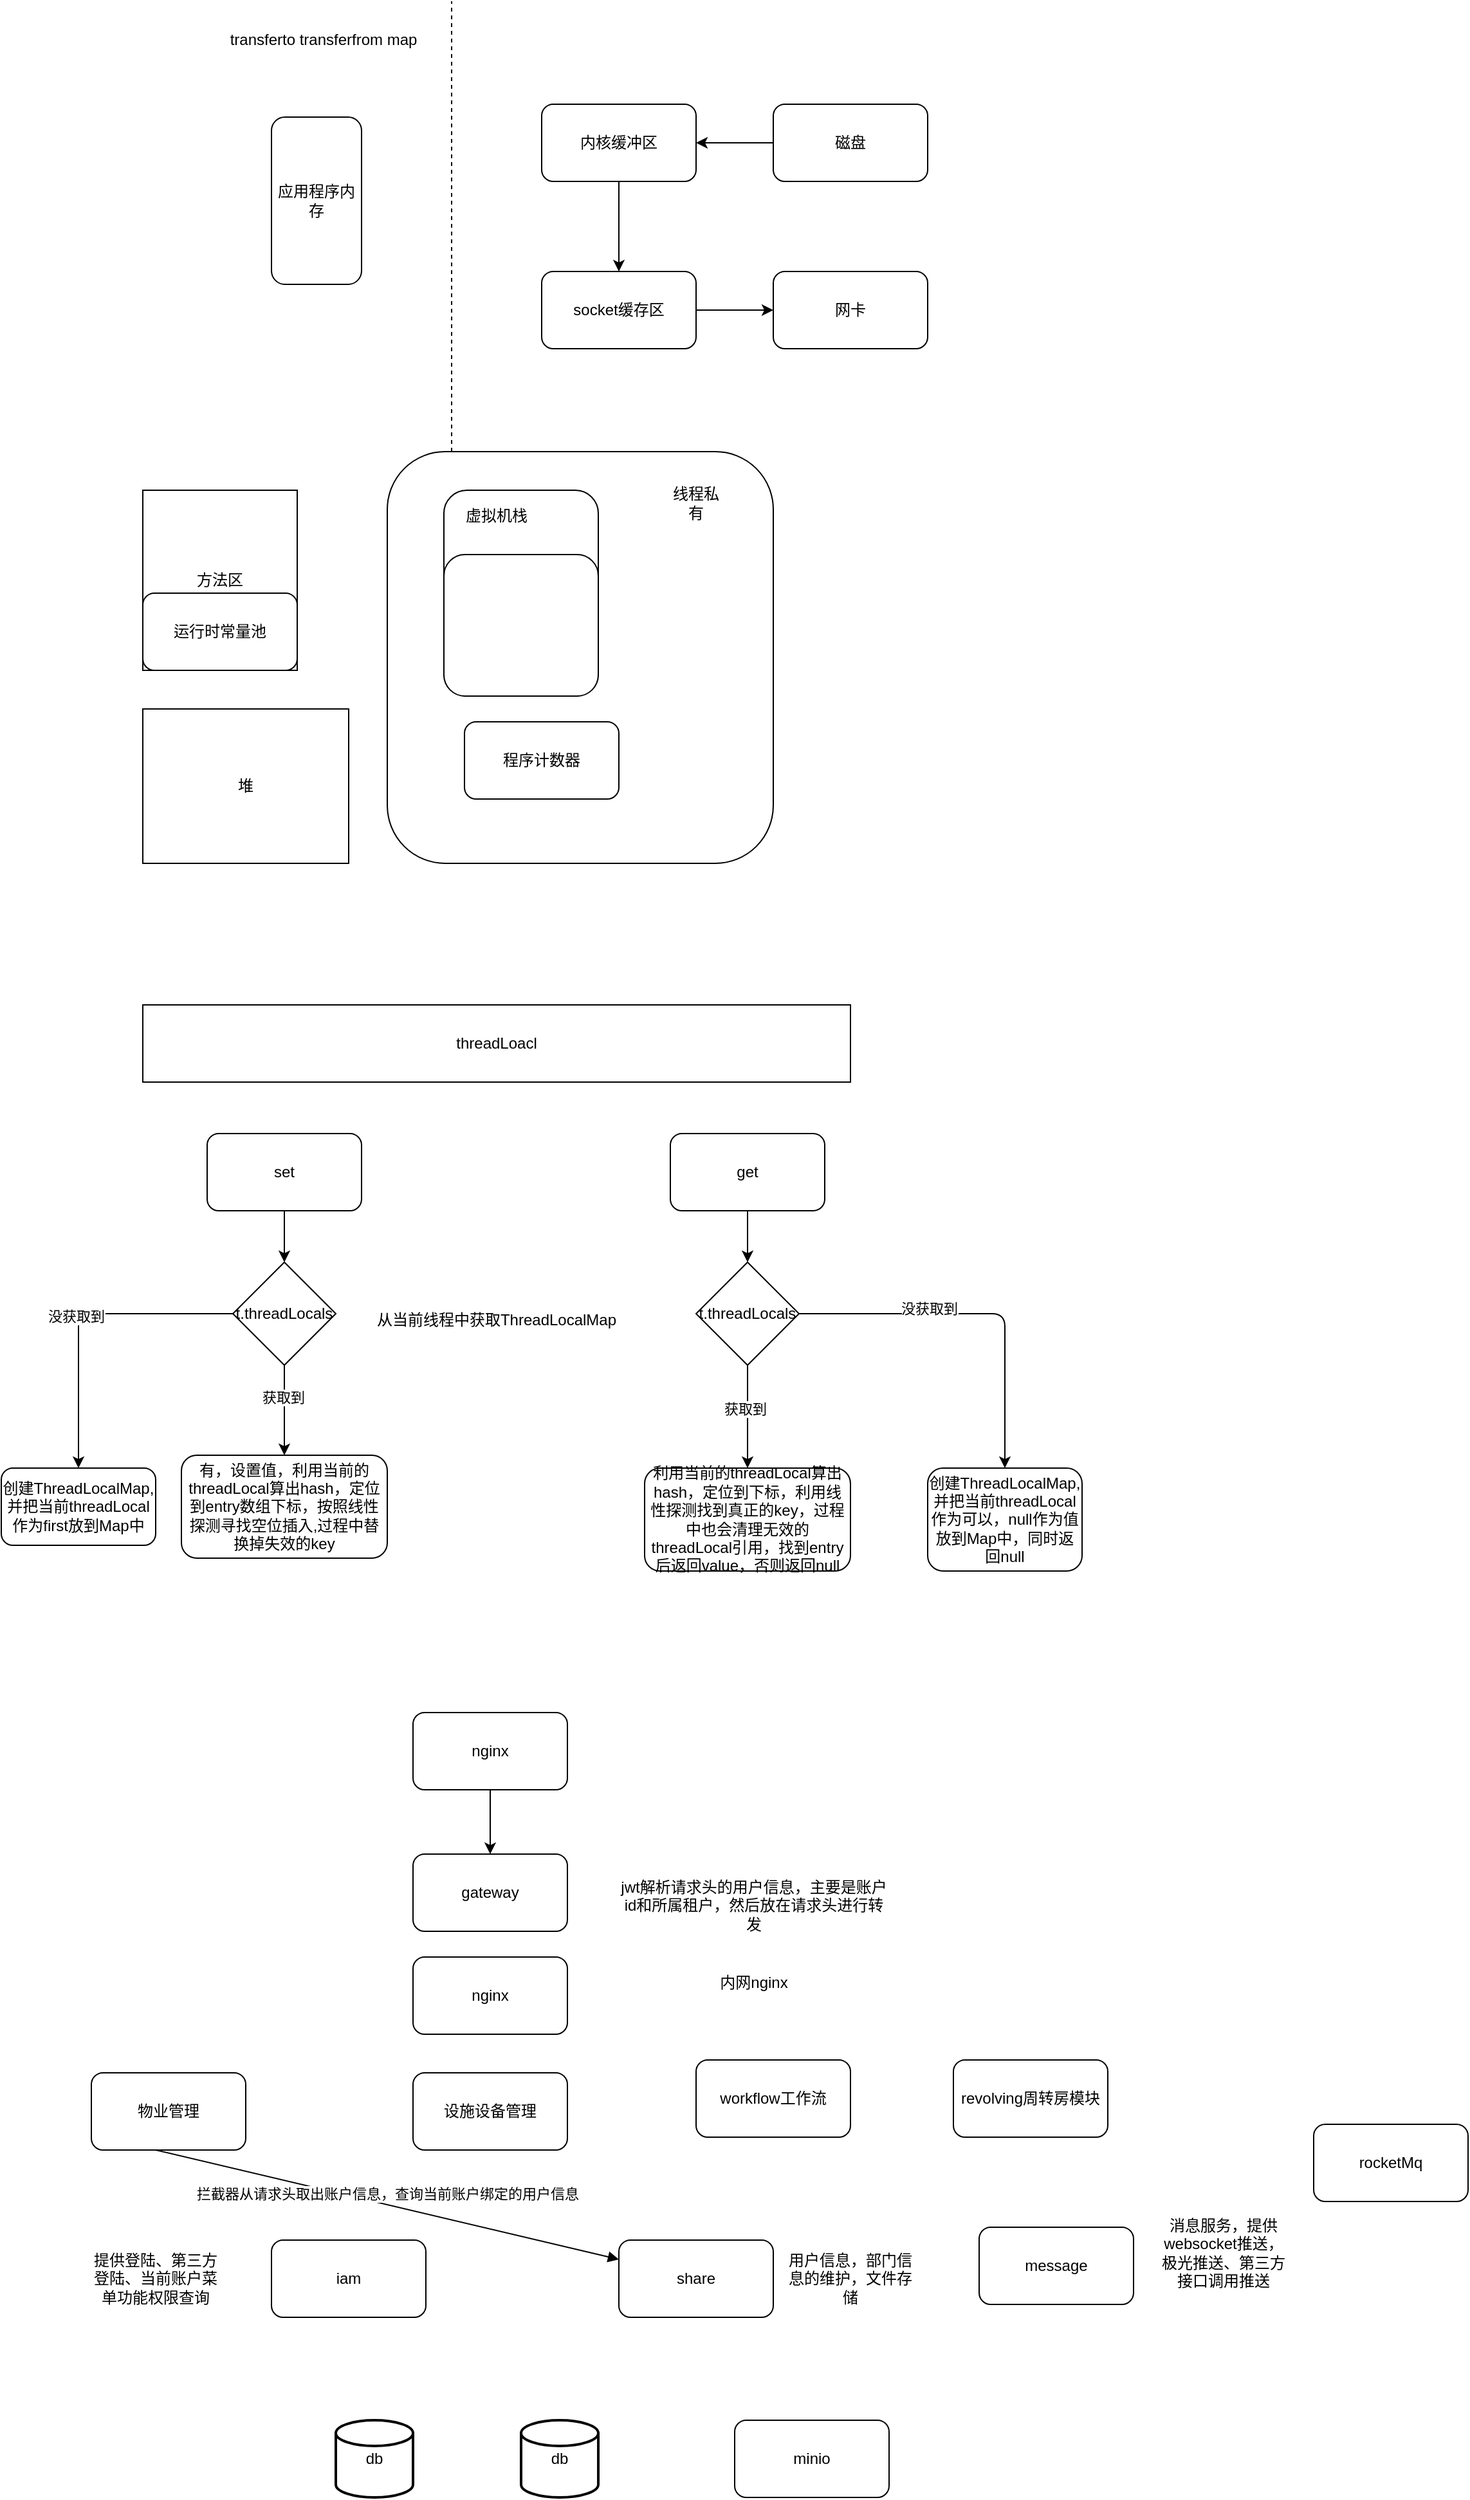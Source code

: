 <mxfile version="14.4.6" type="github">
  <diagram id="_t7BkViaL5DDX25aPvyo" name="Page-1">
    <mxGraphModel dx="946" dy="614" grid="1" gridSize="10" guides="1" tooltips="1" connect="1" arrows="1" fold="1" page="1" pageScale="1" pageWidth="827" pageHeight="1169" math="0" shadow="0">
      <root>
        <mxCell id="0" />
        <mxCell id="1" parent="0" />
        <mxCell id="EFO6HXJuC6sNuG9AyPNB-7" value="应用程序内存" style="rounded=1;whiteSpace=wrap;html=1;" vertex="1" parent="1">
          <mxGeometry x="220" y="120" width="70" height="130" as="geometry" />
        </mxCell>
        <mxCell id="EFO6HXJuC6sNuG9AyPNB-9" value="" style="endArrow=none;dashed=1;html=1;" edge="1" parent="1">
          <mxGeometry width="50" height="50" relative="1" as="geometry">
            <mxPoint x="360" y="380" as="sourcePoint" />
            <mxPoint x="360" y="30" as="targetPoint" />
          </mxGeometry>
        </mxCell>
        <mxCell id="EFO6HXJuC6sNuG9AyPNB-16" value="" style="edgeStyle=orthogonalEdgeStyle;rounded=0;orthogonalLoop=1;jettySize=auto;html=1;" edge="1" parent="1" source="EFO6HXJuC6sNuG9AyPNB-10" target="EFO6HXJuC6sNuG9AyPNB-11">
          <mxGeometry relative="1" as="geometry" />
        </mxCell>
        <mxCell id="EFO6HXJuC6sNuG9AyPNB-10" value="内核缓冲区" style="rounded=1;whiteSpace=wrap;html=1;" vertex="1" parent="1">
          <mxGeometry x="430" y="110" width="120" height="60" as="geometry" />
        </mxCell>
        <mxCell id="EFO6HXJuC6sNuG9AyPNB-15" value="" style="edgeStyle=orthogonalEdgeStyle;rounded=0;orthogonalLoop=1;jettySize=auto;html=1;" edge="1" parent="1" source="EFO6HXJuC6sNuG9AyPNB-11" target="EFO6HXJuC6sNuG9AyPNB-12">
          <mxGeometry relative="1" as="geometry" />
        </mxCell>
        <mxCell id="EFO6HXJuC6sNuG9AyPNB-11" value="socket缓存区" style="rounded=1;whiteSpace=wrap;html=1;" vertex="1" parent="1">
          <mxGeometry x="430" y="240" width="120" height="60" as="geometry" />
        </mxCell>
        <mxCell id="EFO6HXJuC6sNuG9AyPNB-12" value="网卡" style="rounded=1;whiteSpace=wrap;html=1;" vertex="1" parent="1">
          <mxGeometry x="610" y="240" width="120" height="60" as="geometry" />
        </mxCell>
        <mxCell id="EFO6HXJuC6sNuG9AyPNB-14" value="" style="edgeStyle=orthogonalEdgeStyle;rounded=0;orthogonalLoop=1;jettySize=auto;html=1;" edge="1" parent="1" source="EFO6HXJuC6sNuG9AyPNB-13" target="EFO6HXJuC6sNuG9AyPNB-10">
          <mxGeometry relative="1" as="geometry" />
        </mxCell>
        <mxCell id="EFO6HXJuC6sNuG9AyPNB-13" value="磁盘" style="rounded=1;whiteSpace=wrap;html=1;" vertex="1" parent="1">
          <mxGeometry x="610" y="110" width="120" height="60" as="geometry" />
        </mxCell>
        <mxCell id="EFO6HXJuC6sNuG9AyPNB-17" value="transferto transferfrom map" style="text;html=1;align=center;verticalAlign=middle;resizable=0;points=[];autosize=1;" vertex="1" parent="1">
          <mxGeometry x="180" y="50" width="160" height="20" as="geometry" />
        </mxCell>
        <mxCell id="EFO6HXJuC6sNuG9AyPNB-21" value="堆" style="rounded=0;whiteSpace=wrap;html=1;" vertex="1" parent="1">
          <mxGeometry x="120" y="580" width="160" height="120" as="geometry" />
        </mxCell>
        <mxCell id="EFO6HXJuC6sNuG9AyPNB-22" value="方法区&lt;br&gt;" style="rounded=0;whiteSpace=wrap;html=1;" vertex="1" parent="1">
          <mxGeometry x="120" y="410" width="120" height="140" as="geometry" />
        </mxCell>
        <mxCell id="EFO6HXJuC6sNuG9AyPNB-23" value="运行时常量池" style="rounded=1;whiteSpace=wrap;html=1;" vertex="1" parent="1">
          <mxGeometry x="120" y="490" width="120" height="60" as="geometry" />
        </mxCell>
        <mxCell id="EFO6HXJuC6sNuG9AyPNB-25" value="" style="rounded=1;whiteSpace=wrap;html=1;" vertex="1" parent="1">
          <mxGeometry x="310" y="380" width="300" height="320" as="geometry" />
        </mxCell>
        <mxCell id="EFO6HXJuC6sNuG9AyPNB-26" value="线程私有" style="text;html=1;strokeColor=none;fillColor=none;align=center;verticalAlign=middle;whiteSpace=wrap;rounded=0;" vertex="1" parent="1">
          <mxGeometry x="530" y="410" width="40" height="20" as="geometry" />
        </mxCell>
        <mxCell id="EFO6HXJuC6sNuG9AyPNB-27" value="" style="rounded=1;whiteSpace=wrap;html=1;" vertex="1" parent="1">
          <mxGeometry x="354" y="410" width="120" height="160" as="geometry" />
        </mxCell>
        <mxCell id="EFO6HXJuC6sNuG9AyPNB-28" value="程序计数器" style="rounded=1;whiteSpace=wrap;html=1;" vertex="1" parent="1">
          <mxGeometry x="370" y="590" width="120" height="60" as="geometry" />
        </mxCell>
        <mxCell id="EFO6HXJuC6sNuG9AyPNB-29" value="虚拟机栈" style="text;html=1;strokeColor=none;fillColor=none;align=center;verticalAlign=middle;whiteSpace=wrap;rounded=0;" vertex="1" parent="1">
          <mxGeometry x="370" y="420" width="50" height="20" as="geometry" />
        </mxCell>
        <mxCell id="EFO6HXJuC6sNuG9AyPNB-30" value="" style="rounded=1;whiteSpace=wrap;html=1;" vertex="1" parent="1">
          <mxGeometry x="354" y="460" width="120" height="110" as="geometry" />
        </mxCell>
        <mxCell id="EFO6HXJuC6sNuG9AyPNB-33" value="threadLoacl" style="rounded=0;whiteSpace=wrap;html=1;" vertex="1" parent="1">
          <mxGeometry x="120" y="810" width="550" height="60" as="geometry" />
        </mxCell>
        <mxCell id="EFO6HXJuC6sNuG9AyPNB-39" value="" style="edgeStyle=orthogonalEdgeStyle;rounded=0;orthogonalLoop=1;jettySize=auto;html=1;" edge="1" parent="1" source="EFO6HXJuC6sNuG9AyPNB-34" target="EFO6HXJuC6sNuG9AyPNB-37">
          <mxGeometry relative="1" as="geometry" />
        </mxCell>
        <mxCell id="EFO6HXJuC6sNuG9AyPNB-34" value="set" style="rounded=1;whiteSpace=wrap;html=1;" vertex="1" parent="1">
          <mxGeometry x="170" y="910" width="120" height="60" as="geometry" />
        </mxCell>
        <mxCell id="EFO6HXJuC6sNuG9AyPNB-46" value="" style="edgeStyle=orthogonalEdgeStyle;rounded=0;orthogonalLoop=1;jettySize=auto;html=1;" edge="1" parent="1" source="EFO6HXJuC6sNuG9AyPNB-35" target="EFO6HXJuC6sNuG9AyPNB-44">
          <mxGeometry relative="1" as="geometry" />
        </mxCell>
        <mxCell id="EFO6HXJuC6sNuG9AyPNB-35" value="get" style="rounded=1;whiteSpace=wrap;html=1;" vertex="1" parent="1">
          <mxGeometry x="530" y="910" width="120" height="60" as="geometry" />
        </mxCell>
        <mxCell id="EFO6HXJuC6sNuG9AyPNB-43" value="" style="edgeStyle=orthogonalEdgeStyle;rounded=0;orthogonalLoop=1;jettySize=auto;html=1;" edge="1" parent="1" source="EFO6HXJuC6sNuG9AyPNB-37" target="EFO6HXJuC6sNuG9AyPNB-41">
          <mxGeometry relative="1" as="geometry" />
        </mxCell>
        <mxCell id="EFO6HXJuC6sNuG9AyPNB-48" value="获取到" style="edgeLabel;html=1;align=center;verticalAlign=middle;resizable=0;points=[];" vertex="1" connectable="0" parent="EFO6HXJuC6sNuG9AyPNB-43">
          <mxGeometry x="-0.286" y="-1" relative="1" as="geometry">
            <mxPoint as="offset" />
          </mxGeometry>
        </mxCell>
        <mxCell id="EFO6HXJuC6sNuG9AyPNB-37" value="t.threadLocals" style="rhombus;whiteSpace=wrap;html=1;" vertex="1" parent="1">
          <mxGeometry x="190" y="1010" width="80" height="80" as="geometry" />
        </mxCell>
        <mxCell id="EFO6HXJuC6sNuG9AyPNB-38" value="从当前线程中获取ThreadLocalMap" style="text;html=1;strokeColor=none;fillColor=none;align=center;verticalAlign=middle;whiteSpace=wrap;rounded=0;" vertex="1" parent="1">
          <mxGeometry x="275" y="1020" width="240" height="70" as="geometry" />
        </mxCell>
        <mxCell id="EFO6HXJuC6sNuG9AyPNB-40" value="创建ThreadLocalMap,并把当前threadLocal作为first放到Map中" style="rounded=1;whiteSpace=wrap;html=1;" vertex="1" parent="1">
          <mxGeometry x="10" y="1170" width="120" height="60" as="geometry" />
        </mxCell>
        <mxCell id="EFO6HXJuC6sNuG9AyPNB-41" value="有，设置值，利用当前的threadLocal算出hash，定位到entry数组下标，按照线性探测寻找空位插入,过程中替换掉失效的key" style="rounded=1;whiteSpace=wrap;html=1;" vertex="1" parent="1">
          <mxGeometry x="150" y="1160" width="160" height="80" as="geometry" />
        </mxCell>
        <mxCell id="EFO6HXJuC6sNuG9AyPNB-42" value="" style="edgeStyle=segmentEdgeStyle;endArrow=classic;html=1;exitX=0;exitY=0.5;exitDx=0;exitDy=0;entryX=0.5;entryY=0;entryDx=0;entryDy=0;" edge="1" parent="1" source="EFO6HXJuC6sNuG9AyPNB-37" target="EFO6HXJuC6sNuG9AyPNB-40">
          <mxGeometry width="50" height="50" relative="1" as="geometry">
            <mxPoint x="-10" y="1060" as="sourcePoint" />
            <mxPoint x="40" y="1010" as="targetPoint" />
          </mxGeometry>
        </mxCell>
        <mxCell id="EFO6HXJuC6sNuG9AyPNB-47" value="没获取到" style="edgeLabel;html=1;align=center;verticalAlign=middle;resizable=0;points=[];" vertex="1" connectable="0" parent="EFO6HXJuC6sNuG9AyPNB-42">
          <mxGeometry x="0.015" y="-2" relative="1" as="geometry">
            <mxPoint as="offset" />
          </mxGeometry>
        </mxCell>
        <mxCell id="EFO6HXJuC6sNuG9AyPNB-53" value="" style="edgeStyle=orthogonalEdgeStyle;rounded=0;orthogonalLoop=1;jettySize=auto;html=1;" edge="1" parent="1" source="EFO6HXJuC6sNuG9AyPNB-44" target="EFO6HXJuC6sNuG9AyPNB-49">
          <mxGeometry relative="1" as="geometry" />
        </mxCell>
        <mxCell id="EFO6HXJuC6sNuG9AyPNB-54" value="获取到" style="edgeLabel;html=1;align=center;verticalAlign=middle;resizable=0;points=[];" vertex="1" connectable="0" parent="EFO6HXJuC6sNuG9AyPNB-53">
          <mxGeometry x="-0.15" y="-2" relative="1" as="geometry">
            <mxPoint as="offset" />
          </mxGeometry>
        </mxCell>
        <mxCell id="EFO6HXJuC6sNuG9AyPNB-44" value="t.threadLocals" style="rhombus;whiteSpace=wrap;html=1;" vertex="1" parent="1">
          <mxGeometry x="550" y="1010" width="80" height="80" as="geometry" />
        </mxCell>
        <mxCell id="EFO6HXJuC6sNuG9AyPNB-49" value="利用当前的threadLocal算出hash，定位到下标，利用线性探测找到真正的key，过程中也会清理无效的threadLocal引用，找到entry后返回value，否则返回null" style="rounded=1;whiteSpace=wrap;html=1;" vertex="1" parent="1">
          <mxGeometry x="510" y="1170" width="160" height="80" as="geometry" />
        </mxCell>
        <mxCell id="EFO6HXJuC6sNuG9AyPNB-50" value="创建ThreadLocalMap,并把当前threadLocal作为可以，null作为值放到Map中，同时返回null" style="rounded=1;whiteSpace=wrap;html=1;" vertex="1" parent="1">
          <mxGeometry x="730" y="1170" width="120" height="80" as="geometry" />
        </mxCell>
        <mxCell id="EFO6HXJuC6sNuG9AyPNB-55" value="" style="edgeStyle=segmentEdgeStyle;endArrow=classic;html=1;entryX=0.5;entryY=0;entryDx=0;entryDy=0;exitX=1;exitY=0.5;exitDx=0;exitDy=0;" edge="1" parent="1" source="EFO6HXJuC6sNuG9AyPNB-44" target="EFO6HXJuC6sNuG9AyPNB-50">
          <mxGeometry width="50" height="50" relative="1" as="geometry">
            <mxPoint x="640" y="1060" as="sourcePoint" />
            <mxPoint x="690" y="1010" as="targetPoint" />
            <Array as="points">
              <mxPoint x="790" y="1050" />
            </Array>
          </mxGeometry>
        </mxCell>
        <mxCell id="EFO6HXJuC6sNuG9AyPNB-56" value="没获取到" style="edgeLabel;html=1;align=center;verticalAlign=middle;resizable=0;points=[];" vertex="1" connectable="0" parent="EFO6HXJuC6sNuG9AyPNB-55">
          <mxGeometry x="-0.282" y="4" relative="1" as="geometry">
            <mxPoint as="offset" />
          </mxGeometry>
        </mxCell>
        <mxCell id="EFO6HXJuC6sNuG9AyPNB-78" value="" style="edgeStyle=orthogonalEdgeStyle;rounded=0;orthogonalLoop=1;jettySize=auto;html=1;" edge="1" parent="1" source="EFO6HXJuC6sNuG9AyPNB-57" target="EFO6HXJuC6sNuG9AyPNB-58">
          <mxGeometry relative="1" as="geometry" />
        </mxCell>
        <mxCell id="EFO6HXJuC6sNuG9AyPNB-57" value="nginx" style="rounded=1;whiteSpace=wrap;html=1;" vertex="1" parent="1">
          <mxGeometry x="330" y="1360" width="120" height="60" as="geometry" />
        </mxCell>
        <mxCell id="EFO6HXJuC6sNuG9AyPNB-58" value="gateway" style="rounded=1;whiteSpace=wrap;html=1;" vertex="1" parent="1">
          <mxGeometry x="330" y="1470" width="120" height="60" as="geometry" />
        </mxCell>
        <mxCell id="EFO6HXJuC6sNuG9AyPNB-59" value="jwt解析请求头的用户信息，主要是账户id和所属租户，然后放在请求头进行转发" style="text;html=1;strokeColor=none;fillColor=none;align=center;verticalAlign=middle;whiteSpace=wrap;rounded=0;" vertex="1" parent="1">
          <mxGeometry x="490" y="1500" width="210" height="20" as="geometry" />
        </mxCell>
        <mxCell id="EFO6HXJuC6sNuG9AyPNB-60" value="物业管理" style="rounded=1;whiteSpace=wrap;html=1;" vertex="1" parent="1">
          <mxGeometry x="80" y="1640" width="120" height="60" as="geometry" />
        </mxCell>
        <mxCell id="EFO6HXJuC6sNuG9AyPNB-61" value="设施设备管理" style="rounded=1;whiteSpace=wrap;html=1;" vertex="1" parent="1">
          <mxGeometry x="330" y="1640" width="120" height="60" as="geometry" />
        </mxCell>
        <mxCell id="EFO6HXJuC6sNuG9AyPNB-62" value="workflow工作流" style="rounded=1;whiteSpace=wrap;html=1;" vertex="1" parent="1">
          <mxGeometry x="550" y="1630" width="120" height="60" as="geometry" />
        </mxCell>
        <mxCell id="EFO6HXJuC6sNuG9AyPNB-63" value="revolving周转房模块" style="rounded=1;whiteSpace=wrap;html=1;" vertex="1" parent="1">
          <mxGeometry x="750" y="1630" width="120" height="60" as="geometry" />
        </mxCell>
        <mxCell id="EFO6HXJuC6sNuG9AyPNB-64" value="iam" style="rounded=1;whiteSpace=wrap;html=1;" vertex="1" parent="1">
          <mxGeometry x="220" y="1770" width="120" height="60" as="geometry" />
        </mxCell>
        <mxCell id="EFO6HXJuC6sNuG9AyPNB-65" value="share" style="rounded=1;whiteSpace=wrap;html=1;" vertex="1" parent="1">
          <mxGeometry x="490" y="1770" width="120" height="60" as="geometry" />
        </mxCell>
        <mxCell id="EFO6HXJuC6sNuG9AyPNB-68" value="nginx" style="rounded=1;whiteSpace=wrap;html=1;" vertex="1" parent="1">
          <mxGeometry x="330" y="1550" width="120" height="60" as="geometry" />
        </mxCell>
        <mxCell id="EFO6HXJuC6sNuG9AyPNB-69" value="内网nginx" style="text;html=1;strokeColor=none;fillColor=none;align=center;verticalAlign=middle;whiteSpace=wrap;rounded=0;" vertex="1" parent="1">
          <mxGeometry x="550" y="1560" width="90" height="20" as="geometry" />
        </mxCell>
        <mxCell id="EFO6HXJuC6sNuG9AyPNB-70" value="提供登陆、第三方登陆、当前账户菜单功能权限查询" style="text;html=1;strokeColor=none;fillColor=none;align=center;verticalAlign=middle;whiteSpace=wrap;rounded=0;" vertex="1" parent="1">
          <mxGeometry x="80" y="1790" width="100" height="20" as="geometry" />
        </mxCell>
        <mxCell id="EFO6HXJuC6sNuG9AyPNB-72" value="用户信息，部门信息的维护，文件存储" style="text;html=1;strokeColor=none;fillColor=none;align=center;verticalAlign=middle;whiteSpace=wrap;rounded=0;" vertex="1" parent="1">
          <mxGeometry x="620" y="1790" width="100" height="20" as="geometry" />
        </mxCell>
        <mxCell id="EFO6HXJuC6sNuG9AyPNB-73" value="拦截器从请求头取出账户信息，查询当前账户绑定的用户信息" style="html=1;verticalAlign=bottom;endArrow=block;entryX=0;entryY=0.25;entryDx=0;entryDy=0;" edge="1" parent="1" target="EFO6HXJuC6sNuG9AyPNB-65">
          <mxGeometry width="80" relative="1" as="geometry">
            <mxPoint x="130" y="1700" as="sourcePoint" />
            <mxPoint x="210" y="1700" as="targetPoint" />
          </mxGeometry>
        </mxCell>
        <mxCell id="EFO6HXJuC6sNuG9AyPNB-74" value="db" style="strokeWidth=2;html=1;shape=mxgraph.flowchart.database;whiteSpace=wrap;" vertex="1" parent="1">
          <mxGeometry x="270" y="1910" width="60" height="60" as="geometry" />
        </mxCell>
        <mxCell id="EFO6HXJuC6sNuG9AyPNB-75" value="db" style="strokeWidth=2;html=1;shape=mxgraph.flowchart.database;whiteSpace=wrap;" vertex="1" parent="1">
          <mxGeometry x="414" y="1910" width="60" height="60" as="geometry" />
        </mxCell>
        <mxCell id="EFO6HXJuC6sNuG9AyPNB-76" value="message" style="rounded=1;whiteSpace=wrap;html=1;" vertex="1" parent="1">
          <mxGeometry x="770" y="1760" width="120" height="60" as="geometry" />
        </mxCell>
        <mxCell id="EFO6HXJuC6sNuG9AyPNB-77" value="消息服务，提供websocket推送，极光推送、第三方接口调用推送" style="text;html=1;strokeColor=none;fillColor=none;align=center;verticalAlign=middle;whiteSpace=wrap;rounded=0;" vertex="1" parent="1">
          <mxGeometry x="910" y="1770" width="100" height="20" as="geometry" />
        </mxCell>
        <mxCell id="EFO6HXJuC6sNuG9AyPNB-80" value="rocketMq" style="rounded=1;whiteSpace=wrap;html=1;" vertex="1" parent="1">
          <mxGeometry x="1030" y="1680" width="120" height="60" as="geometry" />
        </mxCell>
        <mxCell id="EFO6HXJuC6sNuG9AyPNB-81" value="minio" style="rounded=1;whiteSpace=wrap;html=1;" vertex="1" parent="1">
          <mxGeometry x="580" y="1910" width="120" height="60" as="geometry" />
        </mxCell>
      </root>
    </mxGraphModel>
  </diagram>
</mxfile>
